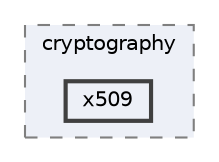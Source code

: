 digraph "C:/Users/LukeMabie/documents/Development/Password_Saver_Using_Django-master/venv/Lib/site-packages/cryptography/x509"
{
 // LATEX_PDF_SIZE
  bgcolor="transparent";
  edge [fontname=Helvetica,fontsize=10,labelfontname=Helvetica,labelfontsize=10];
  node [fontname=Helvetica,fontsize=10,shape=box,height=0.2,width=0.4];
  compound=true
  subgraph clusterdir_d53e03d325f1b24485af37fd4bfc516d {
    graph [ bgcolor="#edf0f7", pencolor="grey50", label="cryptography", fontname=Helvetica,fontsize=10 style="filled,dashed", URL="dir_d53e03d325f1b24485af37fd4bfc516d.html",tooltip=""]
  dir_efe28e27c292056b9ce02438164bc423 [label="x509", fillcolor="#edf0f7", color="grey25", style="filled,bold", URL="dir_efe28e27c292056b9ce02438164bc423.html",tooltip=""];
  }
}
